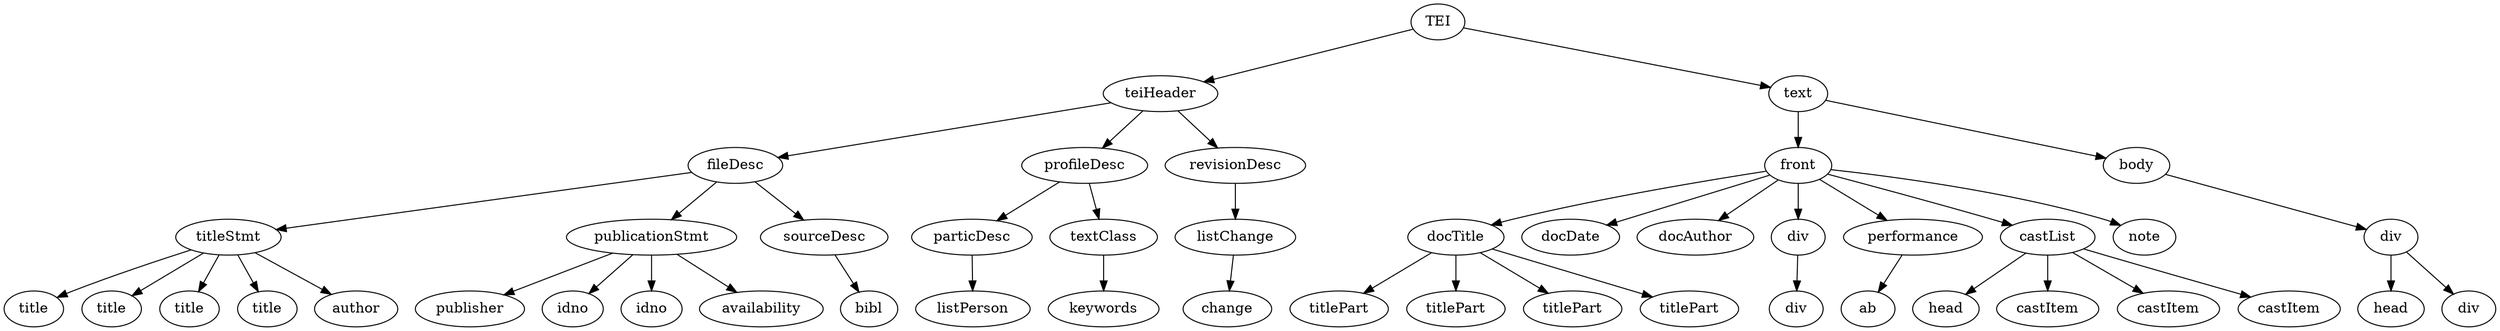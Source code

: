 digraph Tree {
	"t0" [label = "TEI"];
	"t1" [label = "teiHeader"];
	"t2" [label = "fileDesc"];
	"t3" [label = "titleStmt"];
	"t4" [label = "title"];
	"t5" [label = "title"];
	"t6" [label = "title"];
	"t7" [label = "title"];
	"t8" [label = "author"];
	"t9" [label = "publicationStmt"];
	"t10" [label = "publisher"];
	"t11" [label = "idno"];
	"t12" [label = "idno"];
	"t13" [label = "availability"];
	"t14" [label = "sourceDesc"];
	"t15" [label = "bibl"];
	"t16" [label = "profileDesc"];
	"t17" [label = "particDesc"];
	"t18" [label = "listPerson"];
	"t19" [label = "textClass"];
	"t20" [label = "keywords"];
	"t21" [label = "revisionDesc"];
	"t22" [label = "listChange"];
	"t23" [label = "change"];
	"t24" [label = "text"];
	"t25" [label = "front"];
	"t26" [label = "docTitle"];
	"t27" [label = "titlePart"];
	"t28" [label = "titlePart"];
	"t29" [label = "titlePart"];
	"t30" [label = "titlePart"];
	"t31" [label = "docDate"];
	"t32" [label = "docAuthor"];
	"t33" [label = "div"];
	"t34" [label = "div"];
	"t35" [label = "performance"];
	"t36" [label = "ab"];
	"t37" [label = "castList"];
	"t38" [label = "head"];
	"t39" [label = "castItem"];
	"t40" [label = "castItem"];
	"t41" [label = "castItem"];
	"t42" [label = "note"];
	"t43" [label = "body"];
	"t44" [label = "div"];
	"t45" [label = "head"];
	"t46" [label = "div"];
	"t0" -> "t1";
	"t1" -> "t2";
	"t2" -> "t3";
	"t3" -> "t4";
	"t3" -> "t5";
	"t3" -> "t6";
	"t3" -> "t7";
	"t3" -> "t8";
	"t2" -> "t9";
	"t9" -> "t10";
	"t9" -> "t11";
	"t9" -> "t12";
	"t9" -> "t13";
	"t2" -> "t14";
	"t14" -> "t15";
	"t1" -> "t16";
	"t16" -> "t17";
	"t17" -> "t18";
	"t16" -> "t19";
	"t19" -> "t20";
	"t1" -> "t21";
	"t21" -> "t22";
	"t22" -> "t23";
	"t0" -> "t24";
	"t24" -> "t25";
	"t25" -> "t26";
	"t26" -> "t27";
	"t26" -> "t28";
	"t26" -> "t29";
	"t26" -> "t30";
	"t25" -> "t31";
	"t25" -> "t32";
	"t25" -> "t33";
	"t33" -> "t34";
	"t25" -> "t35";
	"t35" -> "t36";
	"t25" -> "t37";
	"t37" -> "t38";
	"t37" -> "t39";
	"t37" -> "t40";
	"t37" -> "t41";
	"t25" -> "t42";
	"t24" -> "t43";
	"t43" -> "t44";
	"t44" -> "t45";
	"t44" -> "t46";
}
